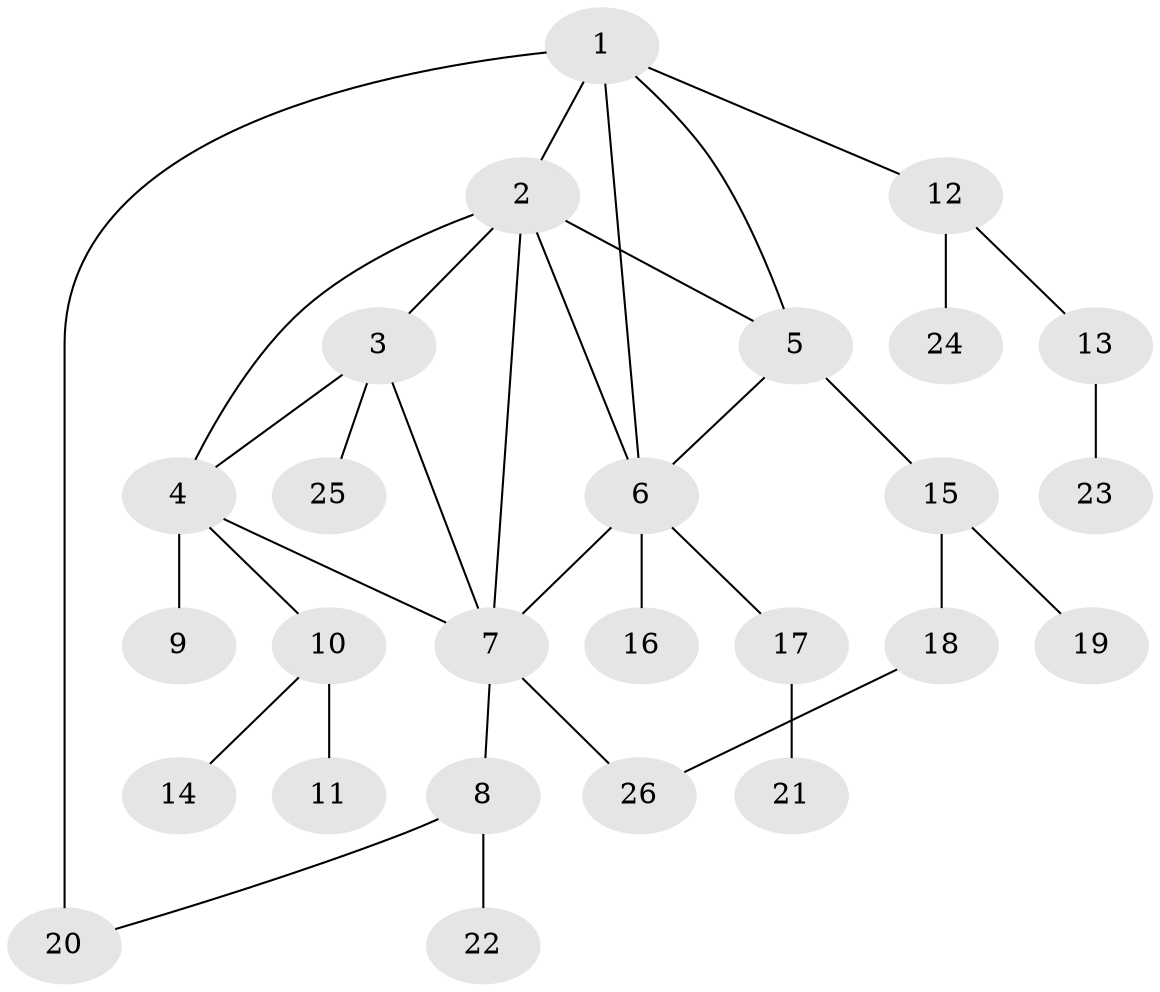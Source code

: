 // original degree distribution, {7: 0.04081632653061224, 3: 0.08163265306122448, 5: 0.10204081632653061, 6: 0.02040816326530612, 8: 0.02040816326530612, 1: 0.5510204081632653, 4: 0.061224489795918366, 2: 0.12244897959183673}
// Generated by graph-tools (version 1.1) at 2025/37/03/09/25 02:37:46]
// undirected, 26 vertices, 34 edges
graph export_dot {
graph [start="1"]
  node [color=gray90,style=filled];
  1;
  2;
  3;
  4;
  5;
  6;
  7;
  8;
  9;
  10;
  11;
  12;
  13;
  14;
  15;
  16;
  17;
  18;
  19;
  20;
  21;
  22;
  23;
  24;
  25;
  26;
  1 -- 2 [weight=1.0];
  1 -- 5 [weight=1.0];
  1 -- 6 [weight=1.0];
  1 -- 12 [weight=1.0];
  1 -- 20 [weight=2.0];
  2 -- 3 [weight=1.0];
  2 -- 4 [weight=1.0];
  2 -- 5 [weight=1.0];
  2 -- 6 [weight=1.0];
  2 -- 7 [weight=3.0];
  3 -- 4 [weight=1.0];
  3 -- 7 [weight=1.0];
  3 -- 25 [weight=1.0];
  4 -- 7 [weight=1.0];
  4 -- 9 [weight=1.0];
  4 -- 10 [weight=1.0];
  5 -- 6 [weight=1.0];
  5 -- 15 [weight=1.0];
  6 -- 7 [weight=1.0];
  6 -- 16 [weight=2.0];
  6 -- 17 [weight=1.0];
  7 -- 8 [weight=1.0];
  7 -- 26 [weight=1.0];
  8 -- 20 [weight=1.0];
  8 -- 22 [weight=2.0];
  10 -- 11 [weight=2.0];
  10 -- 14 [weight=1.0];
  12 -- 13 [weight=1.0];
  12 -- 24 [weight=1.0];
  13 -- 23 [weight=1.0];
  15 -- 18 [weight=1.0];
  15 -- 19 [weight=1.0];
  17 -- 21 [weight=2.0];
  18 -- 26 [weight=1.0];
}
